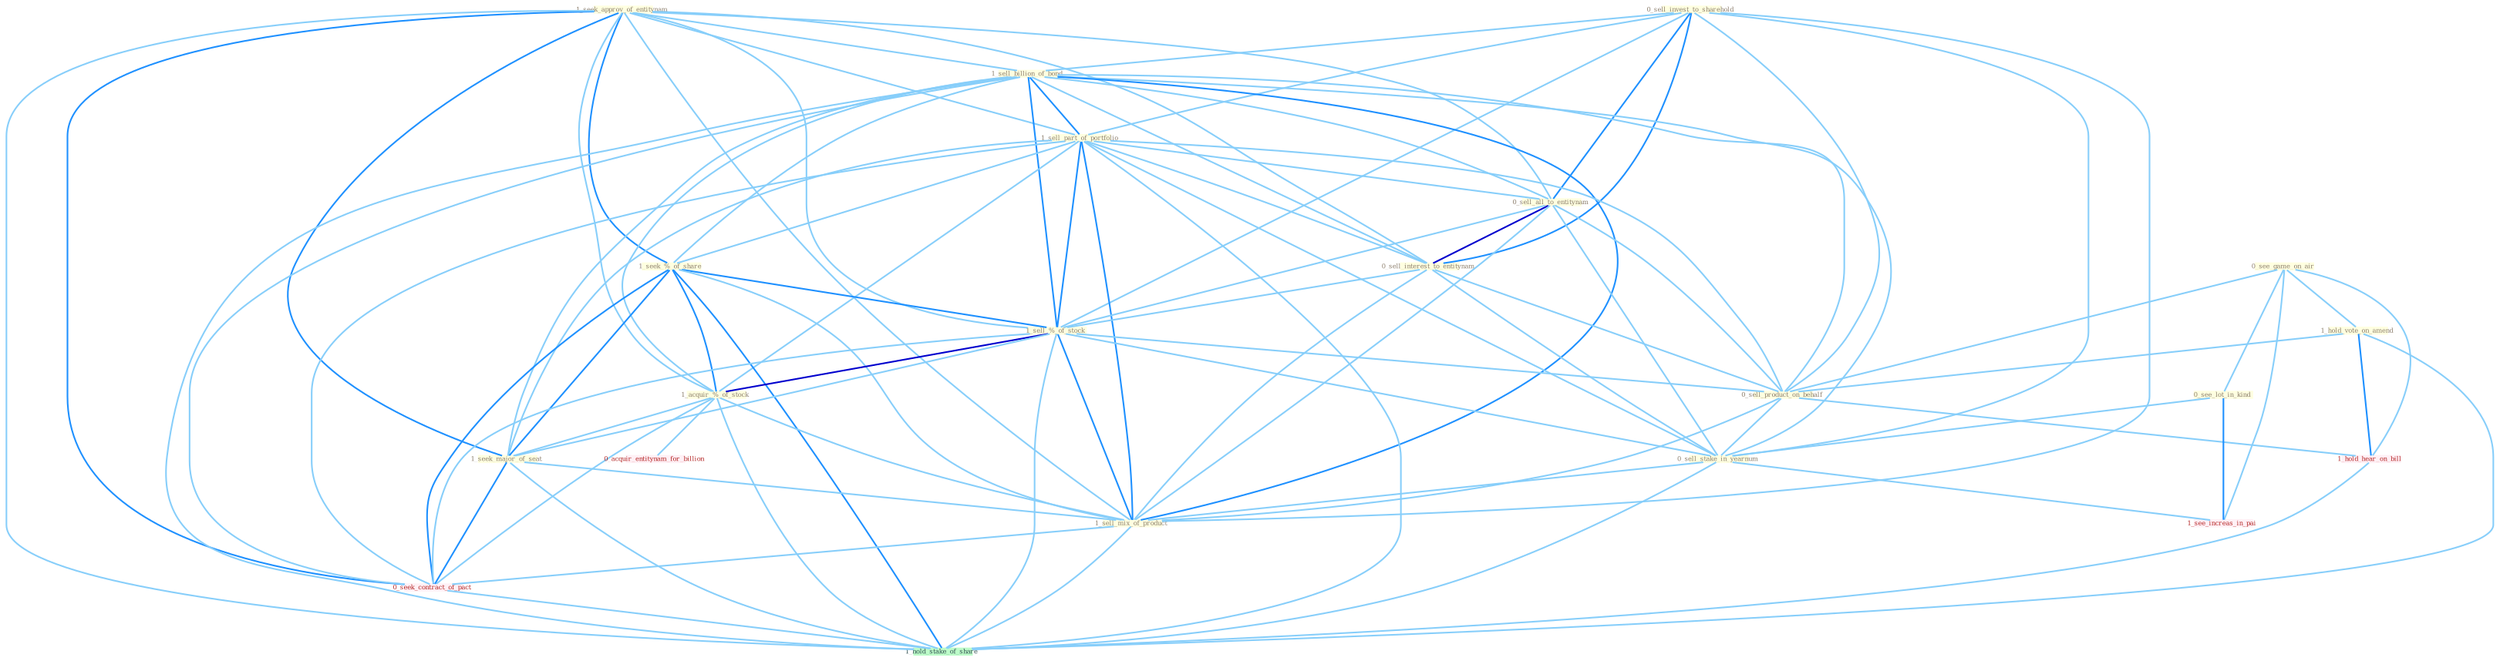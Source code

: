 Graph G{ 
    node
    [shape=polygon,style=filled,width=.5,height=.06,color="#BDFCC9",fixedsize=true,fontsize=4,
    fontcolor="#2f4f4f"];
    {node
    [color="#ffffe0", fontcolor="#8b7d6b"] "0_see_game_on_air " "0_sell_invest_to_sharehold " "1_seek_approv_of_entitynam " "1_hold_vote_on_amend " "1_sell_billion_of_bond " "1_sell_part_of_portfolio " "1_seek_%_of_share " "0_sell_all_to_entitynam " "0_sell_interest_to_entitynam " "1_sell_%_of_stock " "0_sell_product_on_behalf " "1_acquir_%_of_stock " "1_seek_major_of_seat " "0_see_lot_in_kind " "0_sell_stake_in_yearnum " "1_sell_mix_of_product "}
{node [color="#fff0f5", fontcolor="#b22222"] "0_seek_contract_of_pact " "0_acquir_entitynam_for_billion " "1_see_increas_in_pai " "1_hold_hear_on_bill "}
edge [color="#B0E2FF"];

	"0_see_game_on_air " -- "1_hold_vote_on_amend " [w="1", color="#87cefa" ];
	"0_see_game_on_air " -- "0_sell_product_on_behalf " [w="1", color="#87cefa" ];
	"0_see_game_on_air " -- "0_see_lot_in_kind " [w="1", color="#87cefa" ];
	"0_see_game_on_air " -- "1_see_increas_in_pai " [w="1", color="#87cefa" ];
	"0_see_game_on_air " -- "1_hold_hear_on_bill " [w="1", color="#87cefa" ];
	"0_sell_invest_to_sharehold " -- "1_sell_billion_of_bond " [w="1", color="#87cefa" ];
	"0_sell_invest_to_sharehold " -- "1_sell_part_of_portfolio " [w="1", color="#87cefa" ];
	"0_sell_invest_to_sharehold " -- "0_sell_all_to_entitynam " [w="2", color="#1e90ff" , len=0.8];
	"0_sell_invest_to_sharehold " -- "0_sell_interest_to_entitynam " [w="2", color="#1e90ff" , len=0.8];
	"0_sell_invest_to_sharehold " -- "1_sell_%_of_stock " [w="1", color="#87cefa" ];
	"0_sell_invest_to_sharehold " -- "0_sell_product_on_behalf " [w="1", color="#87cefa" ];
	"0_sell_invest_to_sharehold " -- "0_sell_stake_in_yearnum " [w="1", color="#87cefa" ];
	"0_sell_invest_to_sharehold " -- "1_sell_mix_of_product " [w="1", color="#87cefa" ];
	"1_seek_approv_of_entitynam " -- "1_sell_billion_of_bond " [w="1", color="#87cefa" ];
	"1_seek_approv_of_entitynam " -- "1_sell_part_of_portfolio " [w="1", color="#87cefa" ];
	"1_seek_approv_of_entitynam " -- "1_seek_%_of_share " [w="2", color="#1e90ff" , len=0.8];
	"1_seek_approv_of_entitynam " -- "0_sell_all_to_entitynam " [w="1", color="#87cefa" ];
	"1_seek_approv_of_entitynam " -- "0_sell_interest_to_entitynam " [w="1", color="#87cefa" ];
	"1_seek_approv_of_entitynam " -- "1_sell_%_of_stock " [w="1", color="#87cefa" ];
	"1_seek_approv_of_entitynam " -- "1_acquir_%_of_stock " [w="1", color="#87cefa" ];
	"1_seek_approv_of_entitynam " -- "1_seek_major_of_seat " [w="2", color="#1e90ff" , len=0.8];
	"1_seek_approv_of_entitynam " -- "1_sell_mix_of_product " [w="1", color="#87cefa" ];
	"1_seek_approv_of_entitynam " -- "0_seek_contract_of_pact " [w="2", color="#1e90ff" , len=0.8];
	"1_seek_approv_of_entitynam " -- "1_hold_stake_of_share " [w="1", color="#87cefa" ];
	"1_hold_vote_on_amend " -- "0_sell_product_on_behalf " [w="1", color="#87cefa" ];
	"1_hold_vote_on_amend " -- "1_hold_hear_on_bill " [w="2", color="#1e90ff" , len=0.8];
	"1_hold_vote_on_amend " -- "1_hold_stake_of_share " [w="1", color="#87cefa" ];
	"1_sell_billion_of_bond " -- "1_sell_part_of_portfolio " [w="2", color="#1e90ff" , len=0.8];
	"1_sell_billion_of_bond " -- "1_seek_%_of_share " [w="1", color="#87cefa" ];
	"1_sell_billion_of_bond " -- "0_sell_all_to_entitynam " [w="1", color="#87cefa" ];
	"1_sell_billion_of_bond " -- "0_sell_interest_to_entitynam " [w="1", color="#87cefa" ];
	"1_sell_billion_of_bond " -- "1_sell_%_of_stock " [w="2", color="#1e90ff" , len=0.8];
	"1_sell_billion_of_bond " -- "0_sell_product_on_behalf " [w="1", color="#87cefa" ];
	"1_sell_billion_of_bond " -- "1_acquir_%_of_stock " [w="1", color="#87cefa" ];
	"1_sell_billion_of_bond " -- "1_seek_major_of_seat " [w="1", color="#87cefa" ];
	"1_sell_billion_of_bond " -- "0_sell_stake_in_yearnum " [w="1", color="#87cefa" ];
	"1_sell_billion_of_bond " -- "1_sell_mix_of_product " [w="2", color="#1e90ff" , len=0.8];
	"1_sell_billion_of_bond " -- "0_seek_contract_of_pact " [w="1", color="#87cefa" ];
	"1_sell_billion_of_bond " -- "1_hold_stake_of_share " [w="1", color="#87cefa" ];
	"1_sell_part_of_portfolio " -- "1_seek_%_of_share " [w="1", color="#87cefa" ];
	"1_sell_part_of_portfolio " -- "0_sell_all_to_entitynam " [w="1", color="#87cefa" ];
	"1_sell_part_of_portfolio " -- "0_sell_interest_to_entitynam " [w="1", color="#87cefa" ];
	"1_sell_part_of_portfolio " -- "1_sell_%_of_stock " [w="2", color="#1e90ff" , len=0.8];
	"1_sell_part_of_portfolio " -- "0_sell_product_on_behalf " [w="1", color="#87cefa" ];
	"1_sell_part_of_portfolio " -- "1_acquir_%_of_stock " [w="1", color="#87cefa" ];
	"1_sell_part_of_portfolio " -- "1_seek_major_of_seat " [w="1", color="#87cefa" ];
	"1_sell_part_of_portfolio " -- "0_sell_stake_in_yearnum " [w="1", color="#87cefa" ];
	"1_sell_part_of_portfolio " -- "1_sell_mix_of_product " [w="2", color="#1e90ff" , len=0.8];
	"1_sell_part_of_portfolio " -- "0_seek_contract_of_pact " [w="1", color="#87cefa" ];
	"1_sell_part_of_portfolio " -- "1_hold_stake_of_share " [w="1", color="#87cefa" ];
	"1_seek_%_of_share " -- "1_sell_%_of_stock " [w="2", color="#1e90ff" , len=0.8];
	"1_seek_%_of_share " -- "1_acquir_%_of_stock " [w="2", color="#1e90ff" , len=0.8];
	"1_seek_%_of_share " -- "1_seek_major_of_seat " [w="2", color="#1e90ff" , len=0.8];
	"1_seek_%_of_share " -- "1_sell_mix_of_product " [w="1", color="#87cefa" ];
	"1_seek_%_of_share " -- "0_seek_contract_of_pact " [w="2", color="#1e90ff" , len=0.8];
	"1_seek_%_of_share " -- "1_hold_stake_of_share " [w="2", color="#1e90ff" , len=0.8];
	"0_sell_all_to_entitynam " -- "0_sell_interest_to_entitynam " [w="3", color="#0000cd" , len=0.6];
	"0_sell_all_to_entitynam " -- "1_sell_%_of_stock " [w="1", color="#87cefa" ];
	"0_sell_all_to_entitynam " -- "0_sell_product_on_behalf " [w="1", color="#87cefa" ];
	"0_sell_all_to_entitynam " -- "0_sell_stake_in_yearnum " [w="1", color="#87cefa" ];
	"0_sell_all_to_entitynam " -- "1_sell_mix_of_product " [w="1", color="#87cefa" ];
	"0_sell_interest_to_entitynam " -- "1_sell_%_of_stock " [w="1", color="#87cefa" ];
	"0_sell_interest_to_entitynam " -- "0_sell_product_on_behalf " [w="1", color="#87cefa" ];
	"0_sell_interest_to_entitynam " -- "0_sell_stake_in_yearnum " [w="1", color="#87cefa" ];
	"0_sell_interest_to_entitynam " -- "1_sell_mix_of_product " [w="1", color="#87cefa" ];
	"1_sell_%_of_stock " -- "0_sell_product_on_behalf " [w="1", color="#87cefa" ];
	"1_sell_%_of_stock " -- "1_acquir_%_of_stock " [w="3", color="#0000cd" , len=0.6];
	"1_sell_%_of_stock " -- "1_seek_major_of_seat " [w="1", color="#87cefa" ];
	"1_sell_%_of_stock " -- "0_sell_stake_in_yearnum " [w="1", color="#87cefa" ];
	"1_sell_%_of_stock " -- "1_sell_mix_of_product " [w="2", color="#1e90ff" , len=0.8];
	"1_sell_%_of_stock " -- "0_seek_contract_of_pact " [w="1", color="#87cefa" ];
	"1_sell_%_of_stock " -- "1_hold_stake_of_share " [w="1", color="#87cefa" ];
	"0_sell_product_on_behalf " -- "0_sell_stake_in_yearnum " [w="1", color="#87cefa" ];
	"0_sell_product_on_behalf " -- "1_sell_mix_of_product " [w="1", color="#87cefa" ];
	"0_sell_product_on_behalf " -- "1_hold_hear_on_bill " [w="1", color="#87cefa" ];
	"1_acquir_%_of_stock " -- "1_seek_major_of_seat " [w="1", color="#87cefa" ];
	"1_acquir_%_of_stock " -- "1_sell_mix_of_product " [w="1", color="#87cefa" ];
	"1_acquir_%_of_stock " -- "0_seek_contract_of_pact " [w="1", color="#87cefa" ];
	"1_acquir_%_of_stock " -- "0_acquir_entitynam_for_billion " [w="1", color="#87cefa" ];
	"1_acquir_%_of_stock " -- "1_hold_stake_of_share " [w="1", color="#87cefa" ];
	"1_seek_major_of_seat " -- "1_sell_mix_of_product " [w="1", color="#87cefa" ];
	"1_seek_major_of_seat " -- "0_seek_contract_of_pact " [w="2", color="#1e90ff" , len=0.8];
	"1_seek_major_of_seat " -- "1_hold_stake_of_share " [w="1", color="#87cefa" ];
	"0_see_lot_in_kind " -- "0_sell_stake_in_yearnum " [w="1", color="#87cefa" ];
	"0_see_lot_in_kind " -- "1_see_increas_in_pai " [w="2", color="#1e90ff" , len=0.8];
	"0_sell_stake_in_yearnum " -- "1_sell_mix_of_product " [w="1", color="#87cefa" ];
	"0_sell_stake_in_yearnum " -- "1_see_increas_in_pai " [w="1", color="#87cefa" ];
	"0_sell_stake_in_yearnum " -- "1_hold_stake_of_share " [w="1", color="#87cefa" ];
	"1_sell_mix_of_product " -- "0_seek_contract_of_pact " [w="1", color="#87cefa" ];
	"1_sell_mix_of_product " -- "1_hold_stake_of_share " [w="1", color="#87cefa" ];
	"0_seek_contract_of_pact " -- "1_hold_stake_of_share " [w="1", color="#87cefa" ];
	"1_hold_hear_on_bill " -- "1_hold_stake_of_share " [w="1", color="#87cefa" ];
}